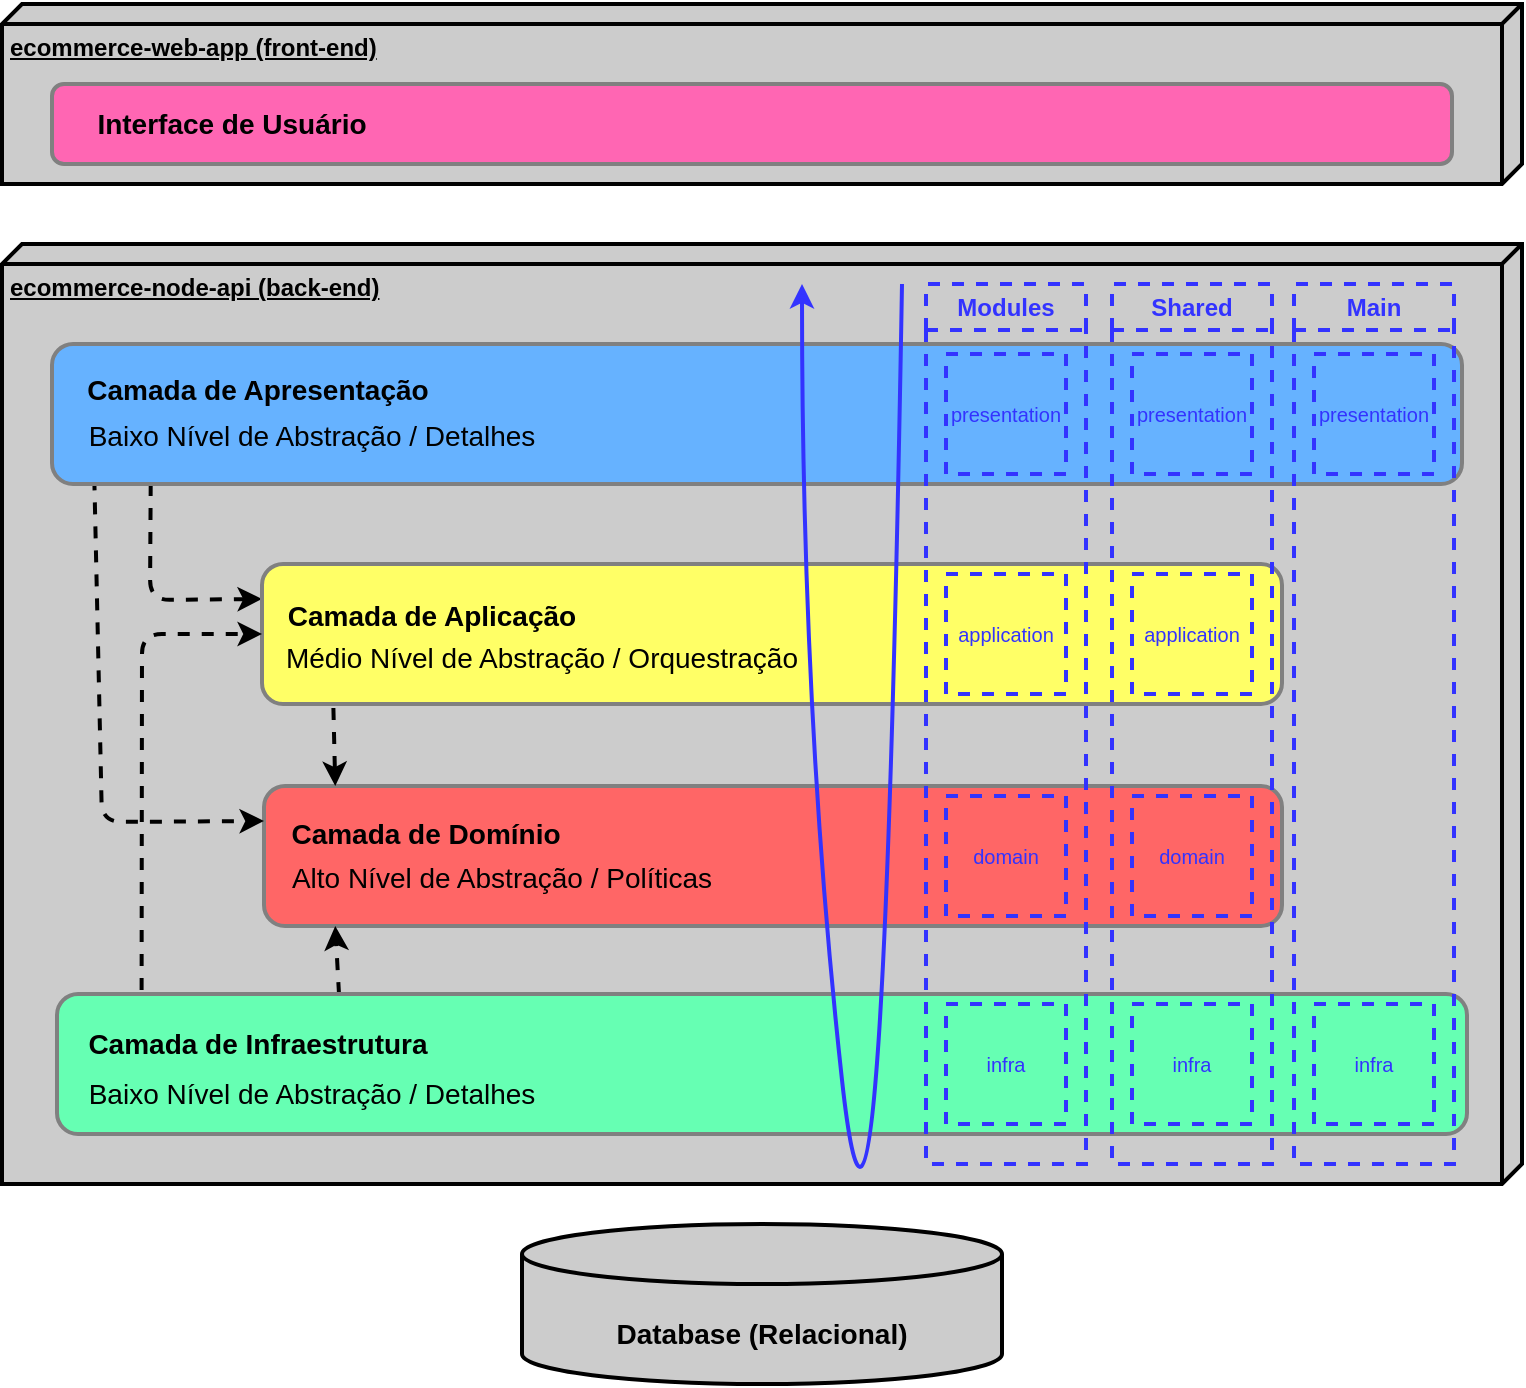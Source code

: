 <mxfile>
    <diagram id="NcIxeV4igUPX3qgqgexm" name="Arquitetura em Camadas">
        <mxGraphModel dx="662" dy="475" grid="1" gridSize="10" guides="1" tooltips="1" connect="1" arrows="1" fold="1" page="1" pageScale="1" pageWidth="850" pageHeight="1100" math="0" shadow="0">
            <root>
                <mxCell id="0"/>
                <mxCell id="1" parent="0"/>
                <mxCell id="2" value="&lt;b&gt;ecommerce-node-api (back-end)&lt;/b&gt;" style="verticalAlign=top;align=left;spacingTop=8;spacingLeft=2;spacingRight=12;shape=cube;size=10;direction=south;fontStyle=4;html=1;strokeWidth=2;fillColor=#CCCCCC;fontColor=#000000;" parent="1" vertex="1">
                    <mxGeometry x="50" y="140" width="760" height="470" as="geometry"/>
                </mxCell>
                <mxCell id="3" value="&lt;b&gt;ecommerce-web-app (front-end)&lt;/b&gt;" style="verticalAlign=top;align=left;spacingTop=8;spacingLeft=2;spacingRight=12;shape=cube;size=10;direction=south;fontStyle=4;html=1;strokeWidth=2;fillColor=#CCCCCC;fontColor=#000000;" parent="1" vertex="1">
                    <mxGeometry x="50" y="20" width="760" height="90" as="geometry"/>
                </mxCell>
                <mxCell id="6" value="" style="group" parent="1" vertex="1" connectable="0">
                    <mxGeometry x="310" y="630" width="240" height="80" as="geometry"/>
                </mxCell>
                <mxCell id="4" value="" style="shape=cylinder3;whiteSpace=wrap;html=1;boundedLbl=1;backgroundOutline=1;size=15;strokeWidth=2;fontColor=#000000;fillColor=#CCCCCC;" parent="6" vertex="1">
                    <mxGeometry width="240" height="80" as="geometry"/>
                </mxCell>
                <mxCell id="5" value="Database (Relacional)" style="text;html=1;strokeColor=none;fillColor=none;align=center;verticalAlign=middle;whiteSpace=wrap;rounded=0;strokeWidth=2;fontColor=#000000;fontStyle=1;fontSize=14;" parent="6" vertex="1">
                    <mxGeometry x="40" y="40" width="160" height="30" as="geometry"/>
                </mxCell>
                <mxCell id="7" value="" style="rounded=1;whiteSpace=wrap;html=1;strokeWidth=2;fontSize=14;fontColor=#000000;fillColor=#FF6666;strokeColor=#808080;points=[[0,0,0,0,0],[0,0.24,0,0,0],[0,0.5,0,0,0],[0,0.76,0,0,0],[0,1,0,0,0],[0.07,0,0,0,0],[0.07,1,0,0,0],[0.5,0,0,0,0],[0.5,1,0,0,0],[0.75,0,0,0,0],[0.75,1,0,0,0],[1,0,0,0,0],[1,0.26,0,0,0],[1,0.5,0,0,0],[1,0.76,0,0,0],[1,1,0,0,0]];" parent="1" vertex="1">
                    <mxGeometry x="181" y="411" width="509" height="70" as="geometry"/>
                </mxCell>
                <mxCell id="8" value="Camada de Domínio" style="text;html=1;strokeColor=none;fillColor=none;align=center;verticalAlign=middle;whiteSpace=wrap;rounded=0;strokeWidth=2;fontSize=14;fontColor=#000000;fontStyle=1" parent="1" vertex="1">
                    <mxGeometry x="187" y="420" width="150" height="30" as="geometry"/>
                </mxCell>
                <mxCell id="22" style="edgeStyle=none;html=1;exitX=0.07;exitY=1;exitDx=0;exitDy=0;exitPerimeter=0;entryX=0;entryY=0.25;entryDx=0;entryDy=0;fontSize=14;fontColor=#000000;dashed=1;strokeWidth=2;strokeColor=#000000;" parent="1" source="9" target="13" edge="1">
                    <mxGeometry relative="1" as="geometry">
                        <Array as="points">
                            <mxPoint x="124" y="318"/>
                        </Array>
                    </mxGeometry>
                </mxCell>
                <mxCell id="23" style="edgeStyle=none;html=1;exitX=0.03;exitY=0.96;exitDx=0;exitDy=0;exitPerimeter=0;entryX=0;entryY=0.25;entryDx=0;entryDy=0;dashed=1;strokeColor=#000000;strokeWidth=2;fontSize=14;fontColor=#000000;" parent="1" source="9" target="7" edge="1">
                    <mxGeometry relative="1" as="geometry">
                        <Array as="points">
                            <mxPoint x="100" y="429"/>
                        </Array>
                    </mxGeometry>
                </mxCell>
                <mxCell id="9" value="" style="rounded=1;whiteSpace=wrap;html=1;strokeWidth=2;fontSize=14;fontColor=#000000;fillColor=#66B2FF;strokeColor=#808080;points=[[0,0,0,0,0],[0,0.26,0,0,0],[0,0.5,0,0,0],[0,0.74,0,0,0],[0,1,0,0,0],[0.03,0.96,0,0,0],[0.07,1,0,0,0],[0.25,0,0,0,0],[0.5,0,0,0,0],[0.75,0,0,0,0],[0.75,1,0,0,0],[1,0,0,0,0],[1,0.26,0,0,0],[1,0.5,0,0,0],[1,0.76,0,0,0],[1,1,0,0,0]];" parent="1" vertex="1">
                    <mxGeometry x="75" y="190" width="705" height="70" as="geometry"/>
                </mxCell>
                <mxCell id="10" value="Camada de Apresentação" style="text;html=1;strokeColor=none;fillColor=none;align=center;verticalAlign=middle;whiteSpace=wrap;rounded=0;strokeWidth=2;fontSize=14;fontColor=#000000;fontStyle=1" parent="1" vertex="1">
                    <mxGeometry x="88" y="198" width="180" height="30" as="geometry"/>
                </mxCell>
                <mxCell id="11" value="" style="rounded=1;whiteSpace=wrap;html=1;strokeWidth=2;fontSize=14;fontColor=#000000;fillColor=#FF66B3;strokeColor=#808080;" parent="1" vertex="1">
                    <mxGeometry x="75" y="60" width="700" height="40" as="geometry"/>
                </mxCell>
                <mxCell id="12" value="Interface de Usuário" style="text;html=1;strokeColor=none;fillColor=none;align=center;verticalAlign=middle;whiteSpace=wrap;rounded=0;strokeWidth=2;fontSize=14;fontColor=#000000;fontStyle=1" parent="1" vertex="1">
                    <mxGeometry x="90" y="65" width="150" height="30" as="geometry"/>
                </mxCell>
                <mxCell id="26" style="edgeStyle=none;html=1;exitX=0.07;exitY=1;exitDx=0;exitDy=2;exitPerimeter=0;entryX=0.07;entryY=0;entryDx=0;entryDy=0;entryPerimeter=0;dashed=1;strokeColor=#000000;strokeWidth=2;fontSize=14;fontColor=#000000;" parent="1" source="13" target="7" edge="1">
                    <mxGeometry relative="1" as="geometry"/>
                </mxCell>
                <mxCell id="13" value="" style="rounded=1;whiteSpace=wrap;html=1;strokeWidth=2;fontSize=14;fontColor=#000000;fillColor=#FFFF66;strokeColor=#808080;points=[[0,0,0,0,0],[0,0.24,0,0,0],[0,0.5,0,0,0],[0,0.76,0,0,0],[0,1,0,0,0],[0.07,1,0,0,2],[0.25,0,0,0,0],[0.5,0,0,0,0],[0.5,1,0,0,0],[0.75,0,0,0,0],[0.75,1,0,0,0],[1,0,0,0,0],[1,0.26,0,0,0],[1,0.5,0,0,0],[1,0.76,0,0,0],[1,1,0,0,0]];" parent="1" vertex="1">
                    <mxGeometry x="180" y="300" width="510" height="70" as="geometry"/>
                </mxCell>
                <mxCell id="14" value="Camada de Aplicação" style="text;html=1;strokeColor=none;fillColor=none;align=center;verticalAlign=middle;whiteSpace=wrap;rounded=0;strokeWidth=2;fontSize=14;fontColor=#000000;fontStyle=1" parent="1" vertex="1">
                    <mxGeometry x="190" y="311" width="150" height="30" as="geometry"/>
                </mxCell>
                <mxCell id="28" style="edgeStyle=none;html=1;exitX=0.06;exitY=0;exitDx=0;exitDy=-2;exitPerimeter=0;entryX=0;entryY=0.5;entryDx=0;entryDy=0;entryPerimeter=0;dashed=1;strokeColor=#000000;strokeWidth=2;fontSize=14;fontColor=#000000;" parent="1" source="15" target="13" edge="1">
                    <mxGeometry relative="1" as="geometry">
                        <Array as="points">
                            <mxPoint x="120" y="335"/>
                        </Array>
                    </mxGeometry>
                </mxCell>
                <mxCell id="30" style="edgeStyle=none;html=1;exitX=0.2;exitY=0;exitDx=0;exitDy=0;exitPerimeter=0;entryX=0.07;entryY=1;entryDx=0;entryDy=0;entryPerimeter=0;dashed=1;strokeColor=#000000;strokeWidth=2;fontSize=14;fontColor=#000000;" parent="1" source="15" target="7" edge="1">
                    <mxGeometry relative="1" as="geometry"/>
                </mxCell>
                <mxCell id="15" value="" style="rounded=1;whiteSpace=wrap;html=1;strokeWidth=2;fontSize=14;fontColor=#000000;fillColor=#66FFB3;strokeColor=#808080;points=[[0,0,0,0,0],[0,0.26,0,0,0],[0,0.5,0,0,0],[0,0.74,0,0,0],[0,1,0,0,0],[0.06,0,0,0,-2],[0.2,0,0,0,0],[0.25,1,0,0,0],[0.5,1,0,0,0],[0.75,0,0,0,0],[0.75,1,0,0,0],[1,0,0,0,0],[1,0.26,0,0,0],[1,0.5,0,0,0],[1,0.76,0,0,0],[1,1,0,0,0]];" parent="1" vertex="1">
                    <mxGeometry x="77.5" y="515" width="705" height="70" as="geometry"/>
                </mxCell>
                <mxCell id="16" value="Camada de Infraestrutura" style="text;html=1;strokeColor=none;fillColor=none;align=center;verticalAlign=middle;whiteSpace=wrap;rounded=0;strokeWidth=2;fontSize=14;fontColor=#000000;fontStyle=1" parent="1" vertex="1">
                    <mxGeometry x="88" y="525" width="180" height="30" as="geometry"/>
                </mxCell>
                <mxCell id="19" value="Alto Nível de Abstração / Políticas" style="text;html=1;strokeColor=none;fillColor=none;align=center;verticalAlign=middle;whiteSpace=wrap;rounded=0;strokeWidth=2;fontSize=14;fontColor=#000000;" parent="1" vertex="1">
                    <mxGeometry x="190" y="442" width="220" height="30" as="geometry"/>
                </mxCell>
                <mxCell id="21" value="Baixo Nível de Abstração / Detalhes" style="text;html=1;strokeColor=none;fillColor=none;align=center;verticalAlign=middle;whiteSpace=wrap;rounded=0;strokeWidth=2;fontSize=14;fontColor=#000000;" parent="1" vertex="1">
                    <mxGeometry x="90" y="221" width="230" height="30" as="geometry"/>
                </mxCell>
                <mxCell id="31" value="" style="curved=1;endArrow=classic;html=1;strokeColor=#3333FF;strokeWidth=2;fontSize=14;fontColor=#000000;" parent="1" edge="1">
                    <mxGeometry width="50" height="50" relative="1" as="geometry">
                        <mxPoint x="500" y="160" as="sourcePoint"/>
                        <mxPoint x="450" y="160" as="targetPoint"/>
                        <Array as="points">
                            <mxPoint x="490" y="740"/>
                            <mxPoint x="450" y="376"/>
                        </Array>
                    </mxGeometry>
                </mxCell>
                <mxCell id="32" value="Baixo Nível de Abstração / Detalhes" style="text;html=1;strokeColor=none;fillColor=none;align=center;verticalAlign=middle;whiteSpace=wrap;rounded=0;strokeWidth=2;fontSize=14;fontColor=#000000;" parent="1" vertex="1">
                    <mxGeometry x="90" y="550" width="230" height="30" as="geometry"/>
                </mxCell>
                <mxCell id="33" value="Médio Nível de Abstração / Orquestração" style="text;html=1;strokeColor=none;fillColor=none;align=center;verticalAlign=middle;whiteSpace=wrap;rounded=0;strokeWidth=2;fontSize=14;fontColor=#000000;" parent="1" vertex="1">
                    <mxGeometry x="190" y="332" width="260" height="30" as="geometry"/>
                </mxCell>
                <mxCell id="guDPKDq7bOMzdL0Ybcs5-33" value="Modules" style="swimlane;whiteSpace=wrap;html=1;startSize=23;fillColor=none;fontColor=#3333FF;strokeColor=#3333FF;dashed=1;strokeWidth=2;" parent="1" vertex="1">
                    <mxGeometry x="512" y="160" width="80" height="440" as="geometry"/>
                </mxCell>
                <mxCell id="LAouTMU4cavL148Itxt8-33" value="domain" style="rounded=0;whiteSpace=wrap;html=1;dashed=1;strokeColor=#3333FF;strokeWidth=2;fontColor=#3333FF;fillColor=none;fontSize=10;" parent="guDPKDq7bOMzdL0Ybcs5-33" vertex="1">
                    <mxGeometry x="10" y="256" width="60" height="60" as="geometry"/>
                </mxCell>
                <mxCell id="LAouTMU4cavL148Itxt8-34" value="application" style="rounded=0;whiteSpace=wrap;html=1;dashed=1;strokeColor=#3333FF;strokeWidth=2;fontColor=#3333FF;fillColor=none;fontSize=10;" parent="guDPKDq7bOMzdL0Ybcs5-33" vertex="1">
                    <mxGeometry x="10" y="145" width="60" height="60" as="geometry"/>
                </mxCell>
                <mxCell id="LAouTMU4cavL148Itxt8-35" value="presentation" style="rounded=0;whiteSpace=wrap;html=1;dashed=1;strokeColor=#3333FF;strokeWidth=2;fontColor=#3333FF;fillColor=none;fontSize=10;" parent="guDPKDq7bOMzdL0Ybcs5-33" vertex="1">
                    <mxGeometry x="10" y="35" width="60" height="60" as="geometry"/>
                </mxCell>
                <mxCell id="LAouTMU4cavL148Itxt8-36" value="infra" style="rounded=0;whiteSpace=wrap;html=1;dashed=1;strokeColor=#3333FF;strokeWidth=2;fontColor=#3333FF;fillColor=none;fontSize=10;" parent="guDPKDq7bOMzdL0Ybcs5-33" vertex="1">
                    <mxGeometry x="10" y="360" width="60" height="60" as="geometry"/>
                </mxCell>
                <mxCell id="LAouTMU4cavL148Itxt8-37" value="Shared" style="swimlane;whiteSpace=wrap;html=1;startSize=23;fillColor=none;fontColor=#3333FF;strokeColor=#3333FF;dashed=1;strokeWidth=2;" parent="1" vertex="1">
                    <mxGeometry x="605" y="160" width="80" height="440" as="geometry"/>
                </mxCell>
                <mxCell id="LAouTMU4cavL148Itxt8-38" value="domain" style="rounded=0;whiteSpace=wrap;html=1;dashed=1;strokeColor=#3333FF;strokeWidth=2;fontColor=#3333FF;fillColor=none;fontSize=10;" parent="LAouTMU4cavL148Itxt8-37" vertex="1">
                    <mxGeometry x="10" y="256" width="60" height="60" as="geometry"/>
                </mxCell>
                <mxCell id="LAouTMU4cavL148Itxt8-39" value="application" style="rounded=0;whiteSpace=wrap;html=1;dashed=1;strokeColor=#3333FF;strokeWidth=2;fontColor=#3333FF;fillColor=none;fontSize=10;" parent="LAouTMU4cavL148Itxt8-37" vertex="1">
                    <mxGeometry x="10" y="145" width="60" height="60" as="geometry"/>
                </mxCell>
                <mxCell id="LAouTMU4cavL148Itxt8-40" value="presentation" style="rounded=0;whiteSpace=wrap;html=1;dashed=1;strokeColor=#3333FF;strokeWidth=2;fontColor=#3333FF;fillColor=none;fontSize=10;" parent="LAouTMU4cavL148Itxt8-37" vertex="1">
                    <mxGeometry x="10" y="35" width="60" height="60" as="geometry"/>
                </mxCell>
                <mxCell id="LAouTMU4cavL148Itxt8-41" value="infra" style="rounded=0;whiteSpace=wrap;html=1;dashed=1;strokeColor=#3333FF;strokeWidth=2;fontColor=#3333FF;fillColor=none;fontSize=10;" parent="LAouTMU4cavL148Itxt8-37" vertex="1">
                    <mxGeometry x="10" y="360" width="60" height="60" as="geometry"/>
                </mxCell>
                <mxCell id="34" value="Main" style="swimlane;whiteSpace=wrap;html=1;startSize=23;fillColor=none;fontColor=#3333FF;strokeColor=#3333FF;dashed=1;strokeWidth=2;" parent="1" vertex="1">
                    <mxGeometry x="696" y="160" width="80" height="440" as="geometry"/>
                </mxCell>
                <mxCell id="37" value="presentation" style="rounded=0;whiteSpace=wrap;html=1;dashed=1;strokeColor=#3333FF;strokeWidth=2;fontColor=#3333FF;fillColor=none;fontSize=10;" parent="34" vertex="1">
                    <mxGeometry x="10" y="35" width="60" height="60" as="geometry"/>
                </mxCell>
                <mxCell id="38" value="infra" style="rounded=0;whiteSpace=wrap;html=1;dashed=1;strokeColor=#3333FF;strokeWidth=2;fontColor=#3333FF;fillColor=none;fontSize=10;" parent="34" vertex="1">
                    <mxGeometry x="10" y="360" width="60" height="60" as="geometry"/>
                </mxCell>
            </root>
        </mxGraphModel>
    </diagram>
    <diagram name="Arquitetura Hexagonal" id="5hUa_UCPRQJtNCDU53TI">
        <mxGraphModel dx="662" dy="475" grid="1" gridSize="10" guides="1" tooltips="1" connect="1" arrows="1" fold="1" page="1" pageScale="1" pageWidth="850" pageHeight="1100" math="0" shadow="0">
            <root>
                <mxCell id="a5ceSEgB5ru1mALh6doU-0"/>
                <mxCell id="a5ceSEgB5ru1mALh6doU-1" parent="a5ceSEgB5ru1mALh6doU-0"/>
                <mxCell id="a5ceSEgB5ru1mALh6doU-2" value="&lt;b&gt;ecommerce-node-api (back-end)&lt;/b&gt;" style="verticalAlign=top;align=left;spacingTop=8;spacingLeft=2;spacingRight=12;shape=cube;size=10;direction=south;fontStyle=4;html=1;strokeWidth=2;fillColor=#CCCCCC;fontColor=#000000;" parent="a5ceSEgB5ru1mALh6doU-1" vertex="1">
                    <mxGeometry x="50" y="140" width="760" height="540" as="geometry"/>
                </mxCell>
                <mxCell id="a5ceSEgB5ru1mALh6doU-3" value="&lt;b&gt;ecommerce-web-app (front-end)&lt;/b&gt;" style="verticalAlign=top;align=left;spacingTop=8;spacingLeft=2;spacingRight=12;shape=cube;size=10;direction=south;fontStyle=4;html=1;strokeWidth=2;fillColor=#CCCCCC;fontColor=#000000;" parent="a5ceSEgB5ru1mALh6doU-1" vertex="1">
                    <mxGeometry x="50" y="20" width="760" height="90" as="geometry"/>
                </mxCell>
                <mxCell id="a5ceSEgB5ru1mALh6doU-4" value="" style="group" parent="a5ceSEgB5ru1mALh6doU-1" vertex="1" connectable="0">
                    <mxGeometry x="305" y="690" width="240" height="80" as="geometry"/>
                </mxCell>
                <mxCell id="a5ceSEgB5ru1mALh6doU-5" value="" style="shape=cylinder3;whiteSpace=wrap;html=1;boundedLbl=1;backgroundOutline=1;size=15;strokeWidth=2;fontColor=#000000;fillColor=#CCCCCC;" parent="a5ceSEgB5ru1mALh6doU-4" vertex="1">
                    <mxGeometry width="240" height="80" as="geometry"/>
                </mxCell>
                <mxCell id="a5ceSEgB5ru1mALh6doU-6" value="Database (Relacional)" style="text;html=1;strokeColor=none;fillColor=none;align=center;verticalAlign=middle;whiteSpace=wrap;rounded=0;strokeWidth=2;fontColor=#000000;fontStyle=1;fontSize=14;" parent="a5ceSEgB5ru1mALh6doU-4" vertex="1">
                    <mxGeometry x="40" y="40" width="160" height="30" as="geometry"/>
                </mxCell>
                <mxCell id="a5ceSEgB5ru1mALh6doU-13" value="" style="rounded=1;whiteSpace=wrap;html=1;strokeWidth=2;fontSize=14;fontColor=#000000;fillColor=#FF66B3;strokeColor=#808080;" parent="a5ceSEgB5ru1mALh6doU-1" vertex="1">
                    <mxGeometry x="75" y="60" width="700" height="40" as="geometry"/>
                </mxCell>
                <mxCell id="a5ceSEgB5ru1mALh6doU-14" value="Interface de Usuário" style="text;html=1;strokeColor=none;fillColor=none;align=center;verticalAlign=middle;whiteSpace=wrap;rounded=0;strokeWidth=2;fontSize=14;fontColor=#000000;fontStyle=1" parent="a5ceSEgB5ru1mALh6doU-1" vertex="1">
                    <mxGeometry x="90" y="65" width="150" height="30" as="geometry"/>
                </mxCell>
                <mxCell id="nEcgfD19k0Vzt9lSfqUB-2" value="" style="shape=hexagon;perimeter=hexagonPerimeter2;whiteSpace=wrap;html=1;fixedSize=1;rounded=1;strokeColor=#000000;strokeWidth=2;fontSize=12;fillColor=#66B2FF;size=117.5;gradientColor=#66FFB3;gradientDirection=south;" parent="a5ceSEgB5ru1mALh6doU-1" vertex="1">
                    <mxGeometry x="82.5" y="180" width="695" height="480" as="geometry"/>
                </mxCell>
                <mxCell id="VoVbzXWqvfWPl7-xPM-X-1" style="edgeStyle=none;html=1;exitX=0.5;exitY=1;exitDx=0;exitDy=0;entryX=0.5;entryY=1;entryDx=0;entryDy=0;dashed=1;strokeColor=#000000;strokeWidth=2;fontSize=12;startArrow=none;startFill=0;endArrow=classic;endFill=1;" parent="a5ceSEgB5ru1mALh6doU-1" source="nEcgfD19k0Vzt9lSfqUB-0" target="BlIURfscVi9vo4NpXkq7-0" edge="1">
                    <mxGeometry relative="1" as="geometry"/>
                </mxCell>
                <mxCell id="nEcgfD19k0Vzt9lSfqUB-0" value="" style="shape=hexagon;perimeter=hexagonPerimeter2;whiteSpace=wrap;html=1;fixedSize=1;rounded=1;strokeColor=#000000;strokeWidth=2;fontSize=12;fillColor=#FFFF66;size=85;dashed=1;" parent="a5ceSEgB5ru1mALh6doU-1" vertex="1">
                    <mxGeometry x="180" y="240" width="500" height="360" as="geometry"/>
                </mxCell>
                <mxCell id="BlIURfscVi9vo4NpXkq7-0" value="" style="shape=hexagon;perimeter=hexagonPerimeter2;whiteSpace=wrap;html=1;fixedSize=1;size=50.0;rounded=1;fillColor=#FF6666;strokeWidth=2;strokeColor=#000000;" parent="a5ceSEgB5ru1mALh6doU-1" vertex="1">
                    <mxGeometry x="285" y="321" width="290" height="198" as="geometry"/>
                </mxCell>
                <mxCell id="a5ceSEgB5ru1mALh6doU-8" value="&lt;font style=&quot;font-size: 12px;&quot;&gt;Camada de Domínio&lt;/font&gt;" style="text;html=1;strokeColor=none;fillColor=none;align=center;verticalAlign=middle;whiteSpace=wrap;rounded=0;strokeWidth=2;fontSize=14;fontColor=#000000;fontStyle=1" parent="a5ceSEgB5ru1mALh6doU-1" vertex="1">
                    <mxGeometry x="293" y="390" width="150" height="30" as="geometry"/>
                </mxCell>
                <mxCell id="a5ceSEgB5ru1mALh6doU-22" value="Alto Nível de Abstração&lt;br&gt;&amp;nbsp;/ Políticas" style="text;html=1;strokeColor=none;fillColor=none;align=center;verticalAlign=middle;whiteSpace=wrap;rounded=0;strokeWidth=2;fontSize=12;fontColor=#000000;" parent="a5ceSEgB5ru1mALh6doU-1" vertex="1">
                    <mxGeometry x="300" y="415" width="138" height="30" as="geometry"/>
                </mxCell>
                <mxCell id="a5ceSEgB5ru1mALh6doU-17" value="Camada de Aplicação" style="text;html=1;strokeColor=none;fillColor=none;align=center;verticalAlign=middle;whiteSpace=wrap;rounded=0;strokeWidth=2;fontSize=12;fontColor=#000000;fontStyle=1" parent="a5ceSEgB5ru1mALh6doU-1" vertex="1">
                    <mxGeometry x="264" y="245" width="135" height="30" as="geometry"/>
                </mxCell>
                <mxCell id="a5ceSEgB5ru1mALh6doU-26" value="&lt;font style=&quot;font-size: 12px;&quot;&gt;Médio Nível de Abstração &lt;br&gt;Orquestração&lt;/font&gt;" style="text;html=1;strokeColor=none;fillColor=none;align=center;verticalAlign=middle;whiteSpace=wrap;rounded=0;strokeWidth=2;fontSize=14;fontColor=#000000;" parent="a5ceSEgB5ru1mALh6doU-1" vertex="1">
                    <mxGeometry x="244" y="274" width="170" height="30" as="geometry"/>
                </mxCell>
                <mxCell id="a5ceSEgB5ru1mALh6doU-21" value="Camada de Infraestrutura" style="text;html=1;strokeColor=none;fillColor=none;align=center;verticalAlign=middle;whiteSpace=wrap;rounded=0;strokeWidth=2;fontSize=12;fontColor=#000000;fontStyle=1" parent="a5ceSEgB5ru1mALh6doU-1" vertex="1">
                    <mxGeometry x="193" y="605" width="157" height="30" as="geometry"/>
                </mxCell>
                <mxCell id="a5ceSEgB5ru1mALh6doU-25" value="Baixo Nível de Abstração / Detalhes" style="text;html=1;strokeColor=none;fillColor=none;align=center;verticalAlign=middle;whiteSpace=wrap;rounded=0;strokeWidth=2;fontSize=12;fontColor=#000000;" parent="a5ceSEgB5ru1mALh6doU-1" vertex="1">
                    <mxGeometry x="198" y="628" width="195" height="30" as="geometry"/>
                </mxCell>
                <mxCell id="a5ceSEgB5ru1mALh6doU-12" value="Camada de Apresentação" style="text;html=1;strokeColor=none;fillColor=none;align=center;verticalAlign=middle;whiteSpace=wrap;rounded=0;strokeWidth=2;fontSize=12;fontColor=#000000;fontStyle=1" parent="a5ceSEgB5ru1mALh6doU-1" vertex="1">
                    <mxGeometry x="199" y="181" width="157" height="30" as="geometry"/>
                </mxCell>
                <mxCell id="a5ceSEgB5ru1mALh6doU-23" value="Baixo Nível de Abstração / Detalhes" style="text;html=1;strokeColor=none;fillColor=none;align=center;verticalAlign=middle;whiteSpace=wrap;rounded=0;strokeWidth=2;fontSize=12;fontColor=#000000;" parent="a5ceSEgB5ru1mALh6doU-1" vertex="1">
                    <mxGeometry x="201" y="204" width="195" height="30" as="geometry"/>
                </mxCell>
                <mxCell id="mzOYnbpUx_bTrC2Qeutc-0" style="edgeStyle=none;html=1;exitX=0;exitY=0.5;exitDx=0;exitDy=0;entryX=0;entryY=0.5;entryDx=0;entryDy=0;fontSize=12;endArrow=none;endFill=0;strokeColor=#000000;" parent="a5ceSEgB5ru1mALh6doU-1" source="nEcgfD19k0Vzt9lSfqUB-2" target="nEcgfD19k0Vzt9lSfqUB-0" edge="1">
                    <mxGeometry relative="1" as="geometry"/>
                </mxCell>
                <mxCell id="fo-dEdsPc-0iivknXwb3-0" style="edgeStyle=none;html=1;exitX=1;exitY=0.5;exitDx=0;exitDy=0;strokeColor=#000000;fontSize=12;endArrow=none;endFill=0;" parent="a5ceSEgB5ru1mALh6doU-1" source="nEcgfD19k0Vzt9lSfqUB-2" target="nEcgfD19k0Vzt9lSfqUB-0" edge="1">
                    <mxGeometry relative="1" as="geometry"/>
                </mxCell>
                <mxCell id="fo-dEdsPc-0iivknXwb3-1" value="&lt;font style=&quot;font-size: 12px;&quot;&gt;Casos de Uso&lt;/font&gt;" style="text;html=1;strokeColor=none;fillColor=none;align=center;verticalAlign=middle;whiteSpace=wrap;rounded=0;strokeWidth=2;fontSize=14;fontColor=#000000;fontStyle=5" parent="a5ceSEgB5ru1mALh6doU-1" vertex="1">
                    <mxGeometry x="230" y="321" width="83" height="30" as="geometry"/>
                </mxCell>
                <mxCell id="2B5IFzVCbk_TZSwx4qiM-0" style="edgeStyle=none;html=1;exitX=0.5;exitY=0;exitDx=0;exitDy=0;entryX=0.5;entryY=0;entryDx=0;entryDy=0;strokeColor=#000000;fontSize=12;endArrow=classic;endFill=1;strokeWidth=2;dashed=1;startArrow=none;startFill=0;" parent="a5ceSEgB5ru1mALh6doU-1" source="nEcgfD19k0Vzt9lSfqUB-2" target="nEcgfD19k0Vzt9lSfqUB-0" edge="1">
                    <mxGeometry relative="1" as="geometry"/>
                </mxCell>
                <mxCell id="2B5IFzVCbk_TZSwx4qiM-1" style="edgeStyle=none;html=1;exitX=0.5;exitY=0;exitDx=0;exitDy=0;entryX=0.5;entryY=0;entryDx=0;entryDy=0;dashed=1;strokeColor=#000000;strokeWidth=2;fontSize=12;startArrow=none;startFill=0;endArrow=classic;endFill=1;" parent="a5ceSEgB5ru1mALh6doU-1" source="nEcgfD19k0Vzt9lSfqUB-0" target="BlIURfscVi9vo4NpXkq7-0" edge="1">
                    <mxGeometry relative="1" as="geometry"/>
                </mxCell>
                <mxCell id="a5ceSEgB5ru1mALh6doU-24" value="" style="curved=1;endArrow=classic;html=1;strokeColor=#3333FF;strokeWidth=2;fontSize=14;fontColor=#000000;" parent="a5ceSEgB5ru1mALh6doU-1" edge="1">
                    <mxGeometry width="50" height="50" relative="1" as="geometry">
                        <mxPoint x="559" y="160" as="sourcePoint"/>
                        <mxPoint x="509" y="160" as="targetPoint"/>
                        <Array as="points">
                            <mxPoint x="559" y="850"/>
                            <mxPoint x="509" y="376"/>
                        </Array>
                    </mxGeometry>
                </mxCell>
                <mxCell id="VoVbzXWqvfWPl7-xPM-X-0" style="edgeStyle=none;html=1;exitX=0.5;exitY=1;exitDx=0;exitDy=0;dashed=1;strokeColor=#000000;strokeWidth=2;fontSize=12;startArrow=none;startFill=0;endArrow=classic;endFill=1;" parent="a5ceSEgB5ru1mALh6doU-1" source="nEcgfD19k0Vzt9lSfqUB-2" target="nEcgfD19k0Vzt9lSfqUB-0" edge="1">
                    <mxGeometry relative="1" as="geometry"/>
                </mxCell>
                <mxCell id="VoVbzXWqvfWPl7-xPM-X-2" style="edgeStyle=none;html=1;exitX=0.5;exitY=1;exitDx=0;exitDy=0;dashed=1;strokeColor=#000000;strokeWidth=2;fontSize=12;startArrow=none;startFill=0;endArrow=classic;endFill=1;" parent="a5ceSEgB5ru1mALh6doU-1" source="nEcgfD19k0Vzt9lSfqUB-0" target="BlIURfscVi9vo4NpXkq7-0" edge="1">
                    <mxGeometry relative="1" as="geometry"/>
                </mxCell>
                <mxCell id="b1qgWV-y8Ma1u2akuymu-0" value="" style="rounded=1;whiteSpace=wrap;html=1;strokeWidth=2;fontSize=14;fontColor=#000000;fillColor=#FF6666;strokeColor=#808080;points=[[0,0,0,0,0],[0,0.24,0,0,0],[0,0.5,0,0,0],[0,0.76,0,0,0],[0,1,0,0,0],[0.07,0,0,0,0],[0.07,1,0,0,0],[0.5,0,0,0,0],[0.5,1,0,0,0],[0.75,0,0,0,0],[0.75,1,0,0,0],[1,0,0,0,0],[1,0.26,0,0,0],[1,0.5,0,0,0],[1,0.76,0,0,0],[1,1,0,0,0]];" parent="a5ceSEgB5ru1mALh6doU-1" vertex="1">
                    <mxGeometry x="275" y="840" width="320" height="70" as="geometry"/>
                </mxCell>
                <mxCell id="b1qgWV-y8Ma1u2akuymu-1" value="Camada de Domínio" style="text;html=1;strokeColor=none;fillColor=none;align=center;verticalAlign=middle;whiteSpace=wrap;rounded=0;strokeWidth=2;fontSize=14;fontColor=#000000;fontStyle=1" parent="a5ceSEgB5ru1mALh6doU-1" vertex="1">
                    <mxGeometry x="281" y="849" width="150" height="30" as="geometry"/>
                </mxCell>
                <mxCell id="b1qgWV-y8Ma1u2akuymu-2" value="Alto Nível de Abstração / Políticas" style="text;html=1;strokeColor=none;fillColor=none;align=center;verticalAlign=middle;whiteSpace=wrap;rounded=0;strokeWidth=2;fontSize=14;fontColor=#000000;" parent="a5ceSEgB5ru1mALh6doU-1" vertex="1">
                    <mxGeometry x="284" y="871" width="220" height="30" as="geometry"/>
                </mxCell>
                <mxCell id="nyb7NT9nLW7lzBMd1AiT-0" value="" style="rounded=1;whiteSpace=wrap;html=1;strokeWidth=2;fontSize=14;fontColor=#000000;fillColor=#FFFF66;strokeColor=#808080;points=[[0,0,0,0,0],[0,0.24,0,0,0],[0,0.5,0,0,0],[0,0.76,0,0,0],[0,1,0,0,0],[0.07,1,0,0,2],[0.25,0,0,0,0],[0.5,0,0,0,0],[0.5,1,0,0,0],[0.75,0,0,0,0],[0.75,1,0,0,0],[1,0,0,0,0],[1,0.26,0,0,0],[1,0.5,0,0,0],[1,0.76,0,0,0],[1,1,0,0,0]];" parent="a5ceSEgB5ru1mALh6doU-1" vertex="1">
                    <mxGeometry x="195" y="910" width="480" height="70" as="geometry"/>
                </mxCell>
                <mxCell id="nyb7NT9nLW7lzBMd1AiT-1" value="Camada de Aplicação" style="text;html=1;strokeColor=none;fillColor=none;align=center;verticalAlign=middle;whiteSpace=wrap;rounded=0;strokeWidth=2;fontSize=14;fontColor=#000000;fontStyle=1" parent="a5ceSEgB5ru1mALh6doU-1" vertex="1">
                    <mxGeometry x="205" y="921" width="150" height="30" as="geometry"/>
                </mxCell>
                <mxCell id="nyb7NT9nLW7lzBMd1AiT-2" value="Médio Nível de Abstração / Orquestração" style="text;html=1;strokeColor=none;fillColor=none;align=center;verticalAlign=middle;whiteSpace=wrap;rounded=0;strokeWidth=2;fontSize=14;fontColor=#000000;" parent="a5ceSEgB5ru1mALh6doU-1" vertex="1">
                    <mxGeometry x="205" y="942" width="260" height="30" as="geometry"/>
                </mxCell>
                <mxCell id="2T_e17wknQFwUHc9we9k-0" value="" style="rounded=1;whiteSpace=wrap;html=1;strokeWidth=2;fontSize=14;fontColor=#000000;fillColor=#66B2FF;strokeColor=#808080;points=[[0,0,0,0,0],[0,0.26,0,0,0],[0,0.5,0,0,0],[0,0.74,0,0,0],[0,1,0,0,0],[0.03,0.96,0,0,0],[0.07,1,0,0,0],[0.25,0,0,0,0],[0.5,0,0,0,0],[0.75,0,0,0,0],[0.75,1,0,0,0],[1,0,0,0,0],[1,0.26,0,0,0],[1,0.5,0,0,0],[1,0.76,0,0,0],[1,1,0,0,0]];" parent="a5ceSEgB5ru1mALh6doU-1" vertex="1">
                    <mxGeometry x="85" y="980" width="360" height="70" as="geometry"/>
                </mxCell>
                <mxCell id="2T_e17wknQFwUHc9we9k-1" value="Camada de Apresentação" style="text;html=1;strokeColor=none;fillColor=none;align=center;verticalAlign=middle;whiteSpace=wrap;rounded=0;strokeWidth=2;fontSize=14;fontColor=#000000;fontStyle=1" parent="a5ceSEgB5ru1mALh6doU-1" vertex="1">
                    <mxGeometry x="99" y="988" width="180" height="30" as="geometry"/>
                </mxCell>
                <mxCell id="2T_e17wknQFwUHc9we9k-2" value="Baixo Nível de Abstração / Detalhes" style="text;html=1;strokeColor=none;fillColor=none;align=center;verticalAlign=middle;whiteSpace=wrap;rounded=0;strokeWidth=2;fontSize=14;fontColor=#000000;" parent="a5ceSEgB5ru1mALh6doU-1" vertex="1">
                    <mxGeometry x="101" y="1011" width="230" height="30" as="geometry"/>
                </mxCell>
                <mxCell id="8Rp_jihqbUyUrPVsjW61-0" value="" style="rounded=1;whiteSpace=wrap;html=1;strokeWidth=2;fontSize=14;fontColor=#000000;fillColor=#66FFB3;strokeColor=#808080;points=[[0,0,0,0,0],[0,0.26,0,0,0],[0,0.5,0,0,0],[0,0.74,0,0,0],[0,1,0,0,0],[0.06,0,0,0,-2],[0.2,0,0,0,0],[0.25,1,0,0,0],[0.5,1,0,0,0],[0.75,0,0,0,0],[0.75,1,0,0,0],[1,0,0,0,0],[1,0.26,0,0,0],[1,0.5,0,0,0],[1,0.76,0,0,0],[1,1,0,0,0]];" parent="a5ceSEgB5ru1mALh6doU-1" vertex="1">
                    <mxGeometry x="445" y="980" width="330" height="70" as="geometry"/>
                </mxCell>
                <mxCell id="8Rp_jihqbUyUrPVsjW61-1" value="Camada de Infraestrutura" style="text;html=1;strokeColor=none;fillColor=none;align=center;verticalAlign=middle;whiteSpace=wrap;rounded=0;strokeWidth=2;fontSize=14;fontColor=#000000;fontStyle=1" parent="a5ceSEgB5ru1mALh6doU-1" vertex="1">
                    <mxGeometry x="455.5" y="990" width="180" height="30" as="geometry"/>
                </mxCell>
                <mxCell id="8Rp_jihqbUyUrPVsjW61-2" value="Baixo Nível de Abstração / Detalhes" style="text;html=1;strokeColor=none;fillColor=none;align=center;verticalAlign=middle;whiteSpace=wrap;rounded=0;strokeWidth=2;fontSize=14;fontColor=#000000;" parent="a5ceSEgB5ru1mALh6doU-1" vertex="1">
                    <mxGeometry x="457.5" y="1015" width="230" height="30" as="geometry"/>
                </mxCell>
                <mxCell id="6smPqnuQQanBbj857B2o-0" value="&lt;font style=&quot;font-size: 9px;&quot;&gt;Modules&lt;/font&gt;" style="swimlane;whiteSpace=wrap;html=1;startSize=20;fillColor=none;fontColor=#3333FF;strokeColor=#3333FF;dashed=1;strokeWidth=2;align=right;fontSize=9;" parent="a5ceSEgB5ru1mALh6doU-1" vertex="1">
                    <mxGeometry x="443" y="155" width="55" height="520" as="geometry"/>
                </mxCell>
            </root>
        </mxGraphModel>
    </diagram>
</mxfile>